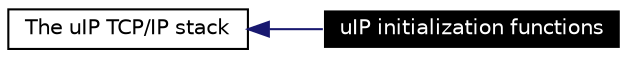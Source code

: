 digraph structs
{
  edge [fontname="Helvetica",fontsize=8,labelfontname="Helvetica",labelfontsize=8];
  node [fontname="Helvetica",fontsize=10,shape=record];
rankdir=LR;
  Node1 [label="The uIP TCP/IP stack",height=0.2,width=0.4,color="black", fillcolor="white", style="filled",URL="$a00059.html"];
  Node0 [label="uIP initialization functions",height=0.2,width=0.4,color="white", fillcolor="black", style="filled" fontcolor="white"];
  Node1->Node0 [shape=plaintext, color="midnightblue", dir="back", style="solid"];
}
